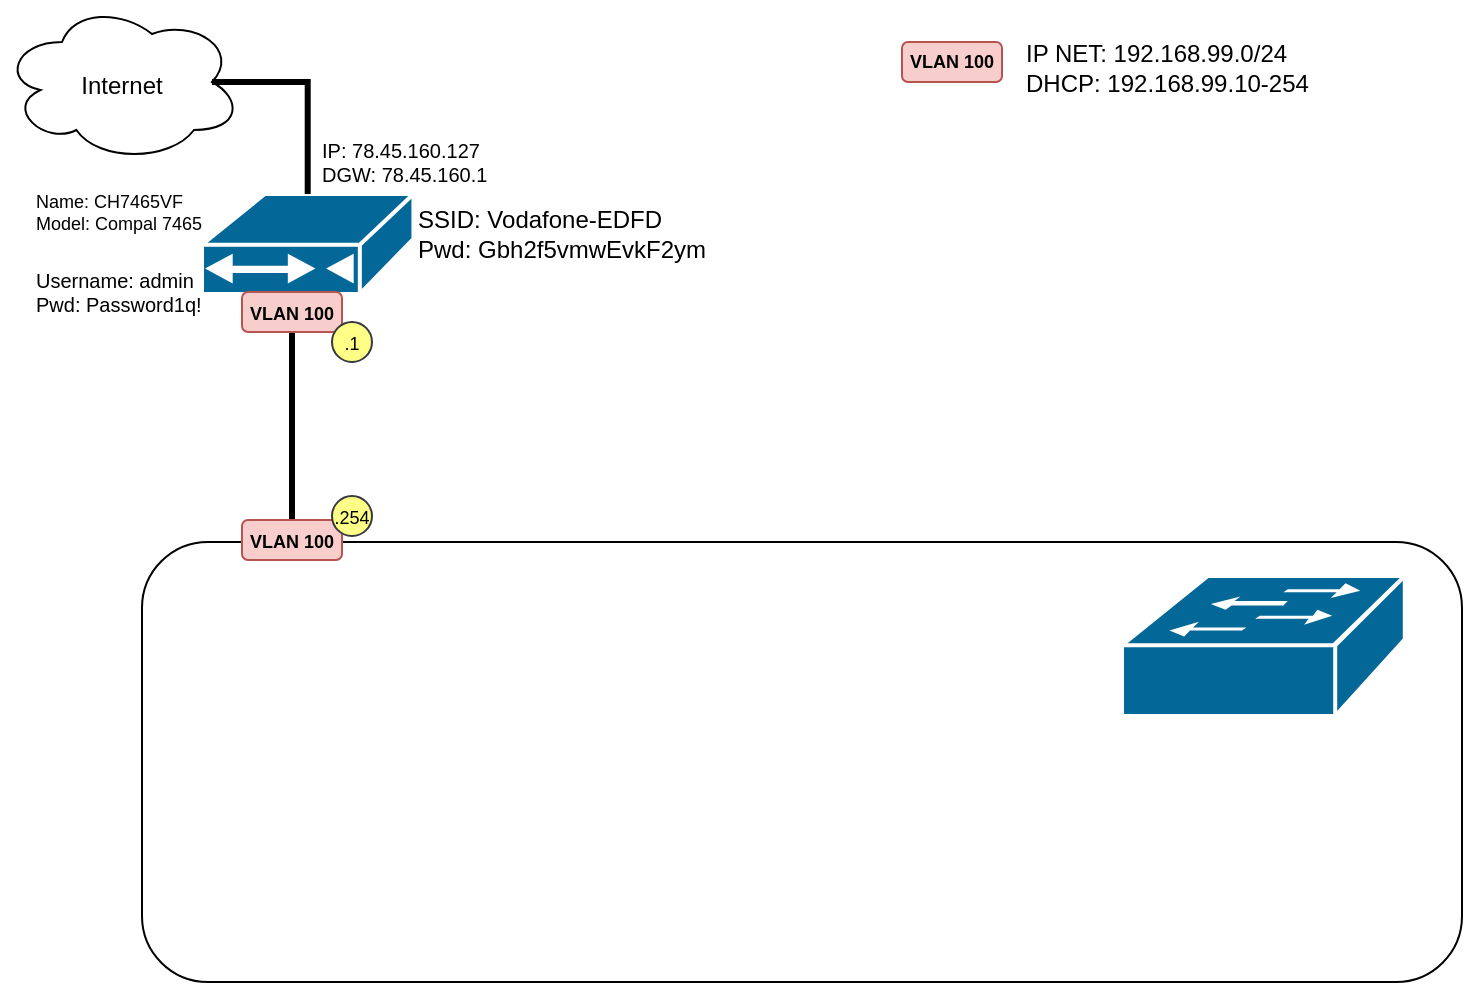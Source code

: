 <mxfile version="26.0.10">
  <diagram name="Page-1" id="c37626ed-c26b-45fb-9056-f9ebc6bb27b6">
    <mxGraphModel dx="954" dy="639" grid="1" gridSize="10" guides="1" tooltips="1" connect="1" arrows="1" fold="1" page="1" pageScale="1" pageWidth="1169" pageHeight="827" background="none" math="0" shadow="0">
      <root>
        <mxCell id="0" />
        <mxCell id="1" parent="0" />
        <mxCell id="pkdH5wE8G_Pr-lmgHp1S-8" value="" style="rounded=1;whiteSpace=wrap;html=1;" vertex="1" parent="1">
          <mxGeometry x="80" y="280" width="660" height="220" as="geometry" />
        </mxCell>
        <mxCell id="pkdH5wE8G_Pr-lmgHp1S-6" value="" style="shape=mxgraph.cisco.switches.workgroup_switch;sketch=0;html=1;pointerEvents=1;dashed=0;fillColor=#036897;strokeColor=#ffffff;strokeWidth=2;verticalLabelPosition=bottom;verticalAlign=top;align=center;outlineConnect=0;" vertex="1" parent="1">
          <mxGeometry x="570" y="297" width="141.4" height="70" as="geometry" />
        </mxCell>
        <mxCell id="pkdH5wE8G_Pr-lmgHp1S-7" value="" style="shape=mxgraph.cisco.modems_and_phones.cable_modem;sketch=0;html=1;pointerEvents=1;dashed=0;fillColor=#036897;strokeColor=#ffffff;strokeWidth=2;verticalLabelPosition=bottom;verticalAlign=top;align=center;outlineConnect=0;" vertex="1" parent="1">
          <mxGeometry x="110" y="106" width="105.72" height="50" as="geometry" />
        </mxCell>
        <mxCell id="pkdH5wE8G_Pr-lmgHp1S-4" style="edgeStyle=orthogonalEdgeStyle;rounded=0;orthogonalLoop=1;jettySize=auto;html=1;exitX=0.5;exitY=1;exitDx=0;exitDy=0;entryX=0.5;entryY=0;entryDx=0;entryDy=0;strokeColor=default;endArrow=none;startFill=0;strokeWidth=3;" edge="1" parent="1" source="pkdH5wE8G_Pr-lmgHp1S-2" target="pkdH5wE8G_Pr-lmgHp1S-3">
          <mxGeometry relative="1" as="geometry" />
        </mxCell>
        <mxCell id="pkdH5wE8G_Pr-lmgHp1S-2" value="&lt;span style=&quot;font-size: 9px; font-weight: 700;&quot;&gt;VLAN 100&lt;/span&gt;" style="rounded=1;whiteSpace=wrap;html=1;fillColor=#f8cecc;strokeColor=#b85450;" vertex="1" parent="1">
          <mxGeometry x="130" y="155" width="50" height="20" as="geometry" />
        </mxCell>
        <mxCell id="pkdH5wE8G_Pr-lmgHp1S-3" value="&lt;span style=&quot;font-size: 9px; font-weight: 700;&quot;&gt;VLAN 100&lt;/span&gt;" style="rounded=1;whiteSpace=wrap;html=1;fillColor=#f8cecc;strokeColor=#b85450;" vertex="1" parent="1">
          <mxGeometry x="130" y="269" width="50" height="20" as="geometry" />
        </mxCell>
        <mxCell id="pkdH5wE8G_Pr-lmgHp1S-9" value="Name: CH7465VF&lt;div&gt;Model: Compal 7465&lt;/div&gt;" style="text;html=1;align=left;verticalAlign=middle;whiteSpace=wrap;rounded=0;fontSize=9;" vertex="1" parent="1">
          <mxGeometry x="25" y="100" width="90" height="30" as="geometry" />
        </mxCell>
        <mxCell id="pkdH5wE8G_Pr-lmgHp1S-10" value="IP: 78.45.160.127&lt;div&gt;DGW:&amp;nbsp;&lt;span style=&quot;background-color: transparent; color: light-dark(rgb(0, 0, 0), rgb(255, 255, 255));&quot;&gt;78.45.160.1&lt;/span&gt;&lt;/div&gt;" style="text;html=1;align=left;verticalAlign=middle;whiteSpace=wrap;rounded=0;fontSize=10;" vertex="1" parent="1">
          <mxGeometry x="168" y="75" width="150" height="30" as="geometry" />
        </mxCell>
        <mxCell id="pkdH5wE8G_Pr-lmgHp1S-11" value="" style="ellipse;shape=cloud;whiteSpace=wrap;html=1;" vertex="1" parent="1">
          <mxGeometry x="10" y="10" width="120" height="80" as="geometry" />
        </mxCell>
        <mxCell id="pkdH5wE8G_Pr-lmgHp1S-12" style="edgeStyle=orthogonalEdgeStyle;rounded=0;orthogonalLoop=1;jettySize=auto;html=1;entryX=0.875;entryY=0.5;entryDx=0;entryDy=0;entryPerimeter=0;endArrow=none;startFill=0;strokeWidth=3;" edge="1" parent="1" source="pkdH5wE8G_Pr-lmgHp1S-7" target="pkdH5wE8G_Pr-lmgHp1S-11">
          <mxGeometry relative="1" as="geometry">
            <Array as="points">
              <mxPoint x="163" y="50" />
            </Array>
          </mxGeometry>
        </mxCell>
        <mxCell id="pkdH5wE8G_Pr-lmgHp1S-13" value="Internet" style="text;html=1;align=center;verticalAlign=middle;whiteSpace=wrap;rounded=0;" vertex="1" parent="1">
          <mxGeometry x="40" y="37" width="60" height="30" as="geometry" />
        </mxCell>
        <mxCell id="pkdH5wE8G_Pr-lmgHp1S-14" value="SSID:&amp;nbsp;Vodafone-EDFD&lt;br&gt;&lt;div&gt;Pwd:&amp;nbsp;&lt;span style=&quot;background-color: transparent;&quot;&gt;Gbh2f5vmwEvkF2ym&lt;/span&gt;&lt;/div&gt;" style="text;html=1;align=left;verticalAlign=middle;whiteSpace=wrap;rounded=0;" vertex="1" parent="1">
          <mxGeometry x="215.72" y="111" width="150" height="30" as="geometry" />
        </mxCell>
        <mxCell id="pkdH5wE8G_Pr-lmgHp1S-15" value="Username:&amp;nbsp;admin&lt;br&gt;&lt;div&gt;Pwd:&amp;nbsp;&lt;span style=&quot;background-color: transparent;&quot;&gt;Password1q!&lt;/span&gt;&lt;/div&gt;" style="text;html=1;align=left;verticalAlign=middle;whiteSpace=wrap;rounded=0;fontSize=10;" vertex="1" parent="1">
          <mxGeometry x="25" y="140" width="85" height="30" as="geometry" />
        </mxCell>
        <mxCell id="pkdH5wE8G_Pr-lmgHp1S-16" value="IP NET: 192.168.99.0/24&lt;div&gt;DHCP:&amp;nbsp;&lt;span style=&quot;background-color: transparent; color: light-dark(rgb(0, 0, 0), rgb(255, 255, 255));&quot;&gt;192.168.99.10-254&lt;/span&gt;&lt;/div&gt;" style="text;html=1;align=left;verticalAlign=middle;whiteSpace=wrap;rounded=0;" vertex="1" parent="1">
          <mxGeometry x="520" y="28" width="150" height="30" as="geometry" />
        </mxCell>
        <mxCell id="pkdH5wE8G_Pr-lmgHp1S-17" value="VLAN 100" style="rounded=1;whiteSpace=wrap;html=1;fillColor=#f8cecc;strokeColor=#b85450;fontSize=9;fontStyle=1" vertex="1" parent="1">
          <mxGeometry x="460" y="30" width="50" height="20" as="geometry" />
        </mxCell>
        <mxCell id="pkdH5wE8G_Pr-lmgHp1S-18" value="&lt;font style=&quot;font-size: 9px;&quot;&gt;.1&lt;/font&gt;" style="ellipse;whiteSpace=wrap;html=1;fillColor=#ffff88;strokeColor=#36393d;" vertex="1" parent="1">
          <mxGeometry x="175" y="170" width="20" height="20" as="geometry" />
        </mxCell>
        <mxCell id="pkdH5wE8G_Pr-lmgHp1S-21" value="&lt;font style=&quot;font-size: 9px;&quot;&gt;.254&lt;/font&gt;" style="ellipse;whiteSpace=wrap;html=1;fillColor=#ffff88;strokeColor=#36393d;" vertex="1" parent="1">
          <mxGeometry x="175" y="257" width="20" height="20" as="geometry" />
        </mxCell>
      </root>
    </mxGraphModel>
  </diagram>
</mxfile>
